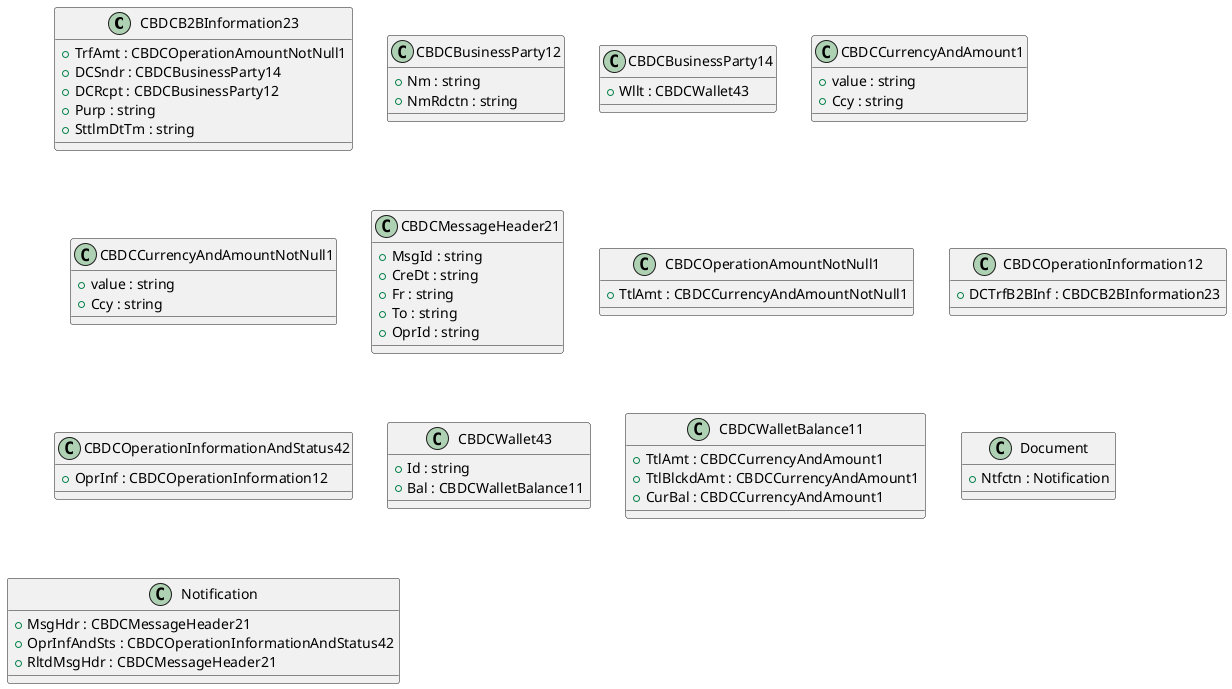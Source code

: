 @startuml

class CBDCB2BInformation23 {
    +TrfAmt : CBDCOperationAmountNotNull1
    +DCSndr : CBDCBusinessParty14
    +DCRcpt : CBDCBusinessParty12
    +Purp : string
    +SttlmDtTm : string
}
class CBDCBusinessParty12 {
    +Nm : string
    +NmRdctn : string
}
class CBDCBusinessParty14 {
    +Wllt : CBDCWallet43
}
class CBDCCurrencyAndAmount1 {
    +value : string
    +Ccy : string
}
class CBDCCurrencyAndAmountNotNull1 {
    +value : string
    +Ccy : string
}
class CBDCMessageHeader21 {
    +MsgId : string
    +CreDt : string
    +Fr : string
    +To : string
    +OprId : string
}
class CBDCOperationAmountNotNull1 {
    +TtlAmt : CBDCCurrencyAndAmountNotNull1
}
class CBDCOperationInformation12 {
    +DCTrfB2BInf : CBDCB2BInformation23
}
class CBDCOperationInformationAndStatus42 {
    +OprInf : CBDCOperationInformation12
}
class CBDCWallet43 {
    +Id : string
    +Bal : CBDCWalletBalance11
}
class CBDCWalletBalance11 {
    +TtlAmt : CBDCCurrencyAndAmount1
    +TtlBlckdAmt : CBDCCurrencyAndAmount1
    +CurBal : CBDCCurrencyAndAmount1
}
class Document {
    +Ntfctn : Notification
}
class Notification {
    +MsgHdr : CBDCMessageHeader21
    +OprInfAndSts : CBDCOperationInformationAndStatus42
    +RltdMsgHdr : CBDCMessageHeader21
}

@enduml
